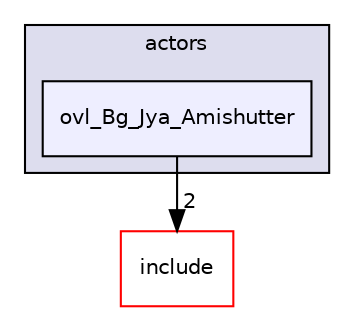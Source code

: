 digraph "src/overlays/actors/ovl_Bg_Jya_Amishutter" {
  compound=true
  node [ fontsize="10", fontname="Helvetica"];
  edge [ labelfontsize="10", labelfontname="Helvetica"];
  subgraph clusterdir_e93473484be31ce7bcb356bd643a22f8 {
    graph [ bgcolor="#ddddee", pencolor="black", label="actors" fontname="Helvetica", fontsize="10", URL="dir_e93473484be31ce7bcb356bd643a22f8.html"]
  dir_af1bc0a6b679e4a840899e00caed5f35 [shape=box, label="ovl_Bg_Jya_Amishutter", style="filled", fillcolor="#eeeeff", pencolor="black", URL="dir_af1bc0a6b679e4a840899e00caed5f35.html"];
  }
  dir_d44c64559bbebec7f509842c48db8b23 [shape=box label="include" fillcolor="white" style="filled" color="red" URL="dir_d44c64559bbebec7f509842c48db8b23.html"];
  dir_af1bc0a6b679e4a840899e00caed5f35->dir_d44c64559bbebec7f509842c48db8b23 [headlabel="2", labeldistance=1.5 headhref="dir_000066_000000.html"];
}
